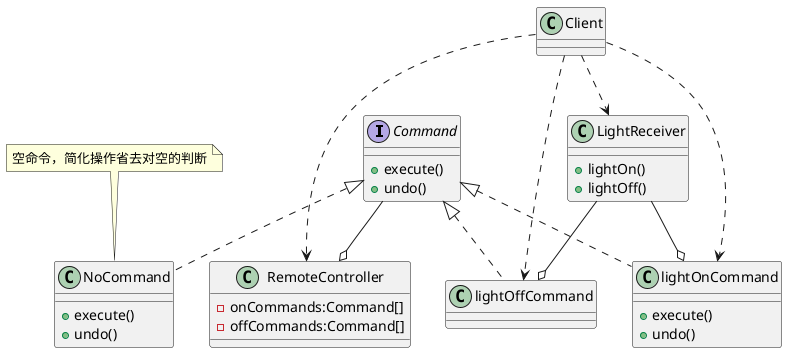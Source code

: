 @startuml
'https://plantuml.com/class-diagram

interface Command {
    +execute()
    +undo()
}
class NoCommand implements Command {
    +execute()
    +undo()
}
note top of NoCommand: 空命令，简化操作省去对空的判断
class lightOnCommand implements Command {
    +execute()
    +undo()
}
class lightOffCommand implements Command {

}
class RemoteController {
    -onCommands:Command[]
    -offCommands:Command[]
}
class LightReceiver {
    +lightOn()
    +lightOff()
}

class Client{
}

Command --o RemoteController
LightReceiver --o lightOffCommand
LightReceiver --o lightOnCommand
Client ..> RemoteController
Client ..> lightOffCommand
Client ..> lightOnCommand
Client ..> LightReceiver


@enduml